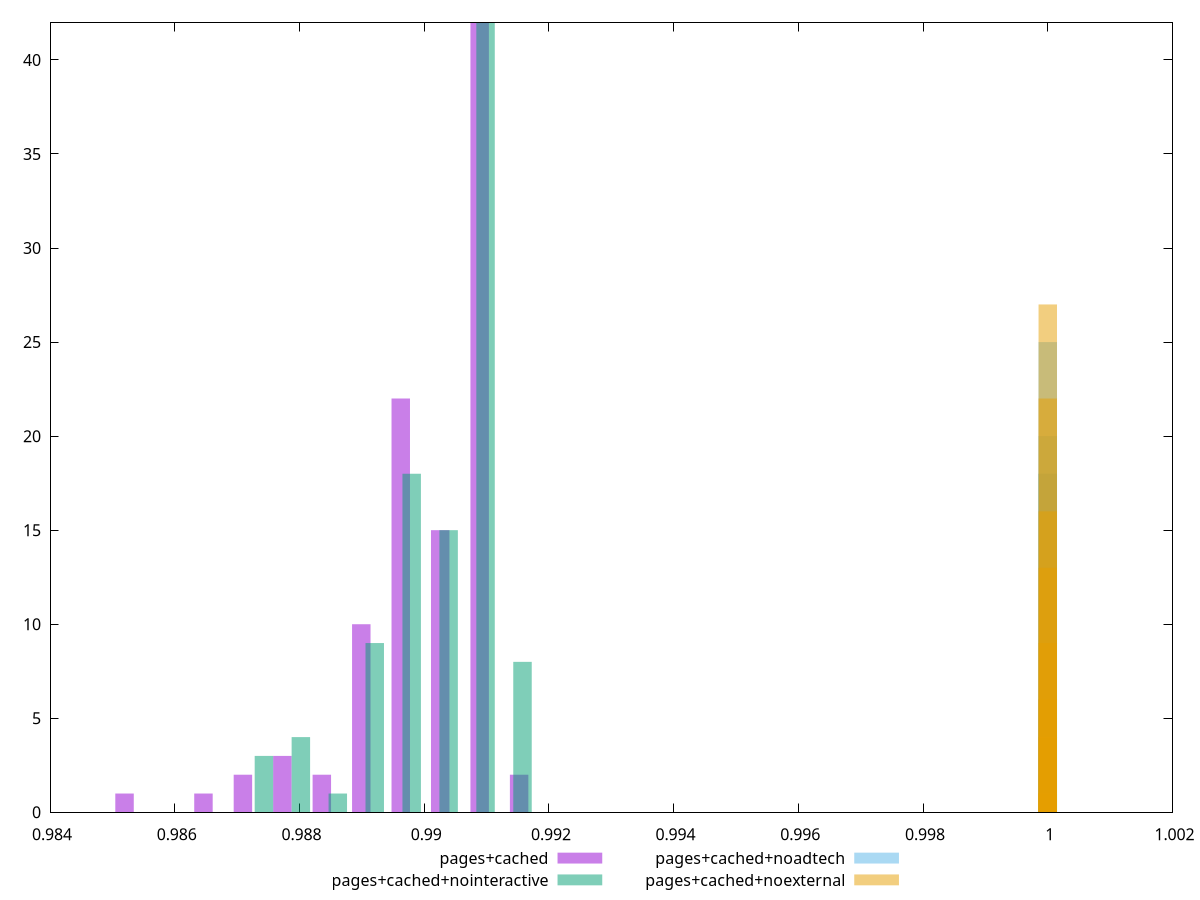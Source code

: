 $_pagesCached <<EOF
0.9896244763594233 22
0.9877262196912147 3
0.9908899808048957 42
0.9902572285821595 15
0.9889917241366871 10
0.9870934674684785 2
0.9851952108002698 1
0.9883589719139508 2
0.9915227330276319 2
0.9864607152457423 1
EOF
$_pagesCachedNointeractive <<EOF
0.9903920927838636 15
0.990984432552275 42
0.9892074132470408 9
0.9897997530154522 18
0.9915767723206864 8
0.9886150734786294 1
0.988022733710218 4
0.9874303939418065 3
EOF
$_pagesCachedNoadtech <<EOF
0.9999999912594487 4
0.9999999932388435 25
0.9999999938986418 18
0.9999999925790453 18
0.9999999840016678 2
0.99999999455844 20
0.9999999952182383 6
0.999999991919247 5
0.9999999958780366 1
0.9999999905996505 1
EOF
$_pagesCachedNoexternal <<EOF
0.9999999909262406 6
0.9999999880476168 22
0.9999999808510573 1
0.999999985168993 16
0.9999999894869287 13
0.9999999866083049 27
0.9999999837296811 9
0.9999999794117455 1
0.9999999822903692 4
0.9999999938048644 1
EOF
set key outside below
set terminal pngcairo
set output "report_00005_2020-11-02T22-26-11.212Z/bootup-time/bootup-time_pages+cached_pages+cached+nointeractive_pages+cached+noadtech_pages+cached+noexternal+hist.png"
set boxwidth 0.0002960957015553345
set style fill transparent solid 0.5 noborder
set yrange [0:42]
plot $_pagesCached title "pages+cached" with boxes ,$_pagesCachedNointeractive title "pages+cached+nointeractive" with boxes ,$_pagesCachedNoadtech title "pages+cached+noadtech" with boxes ,$_pagesCachedNoexternal title "pages+cached+noexternal" with boxes ,